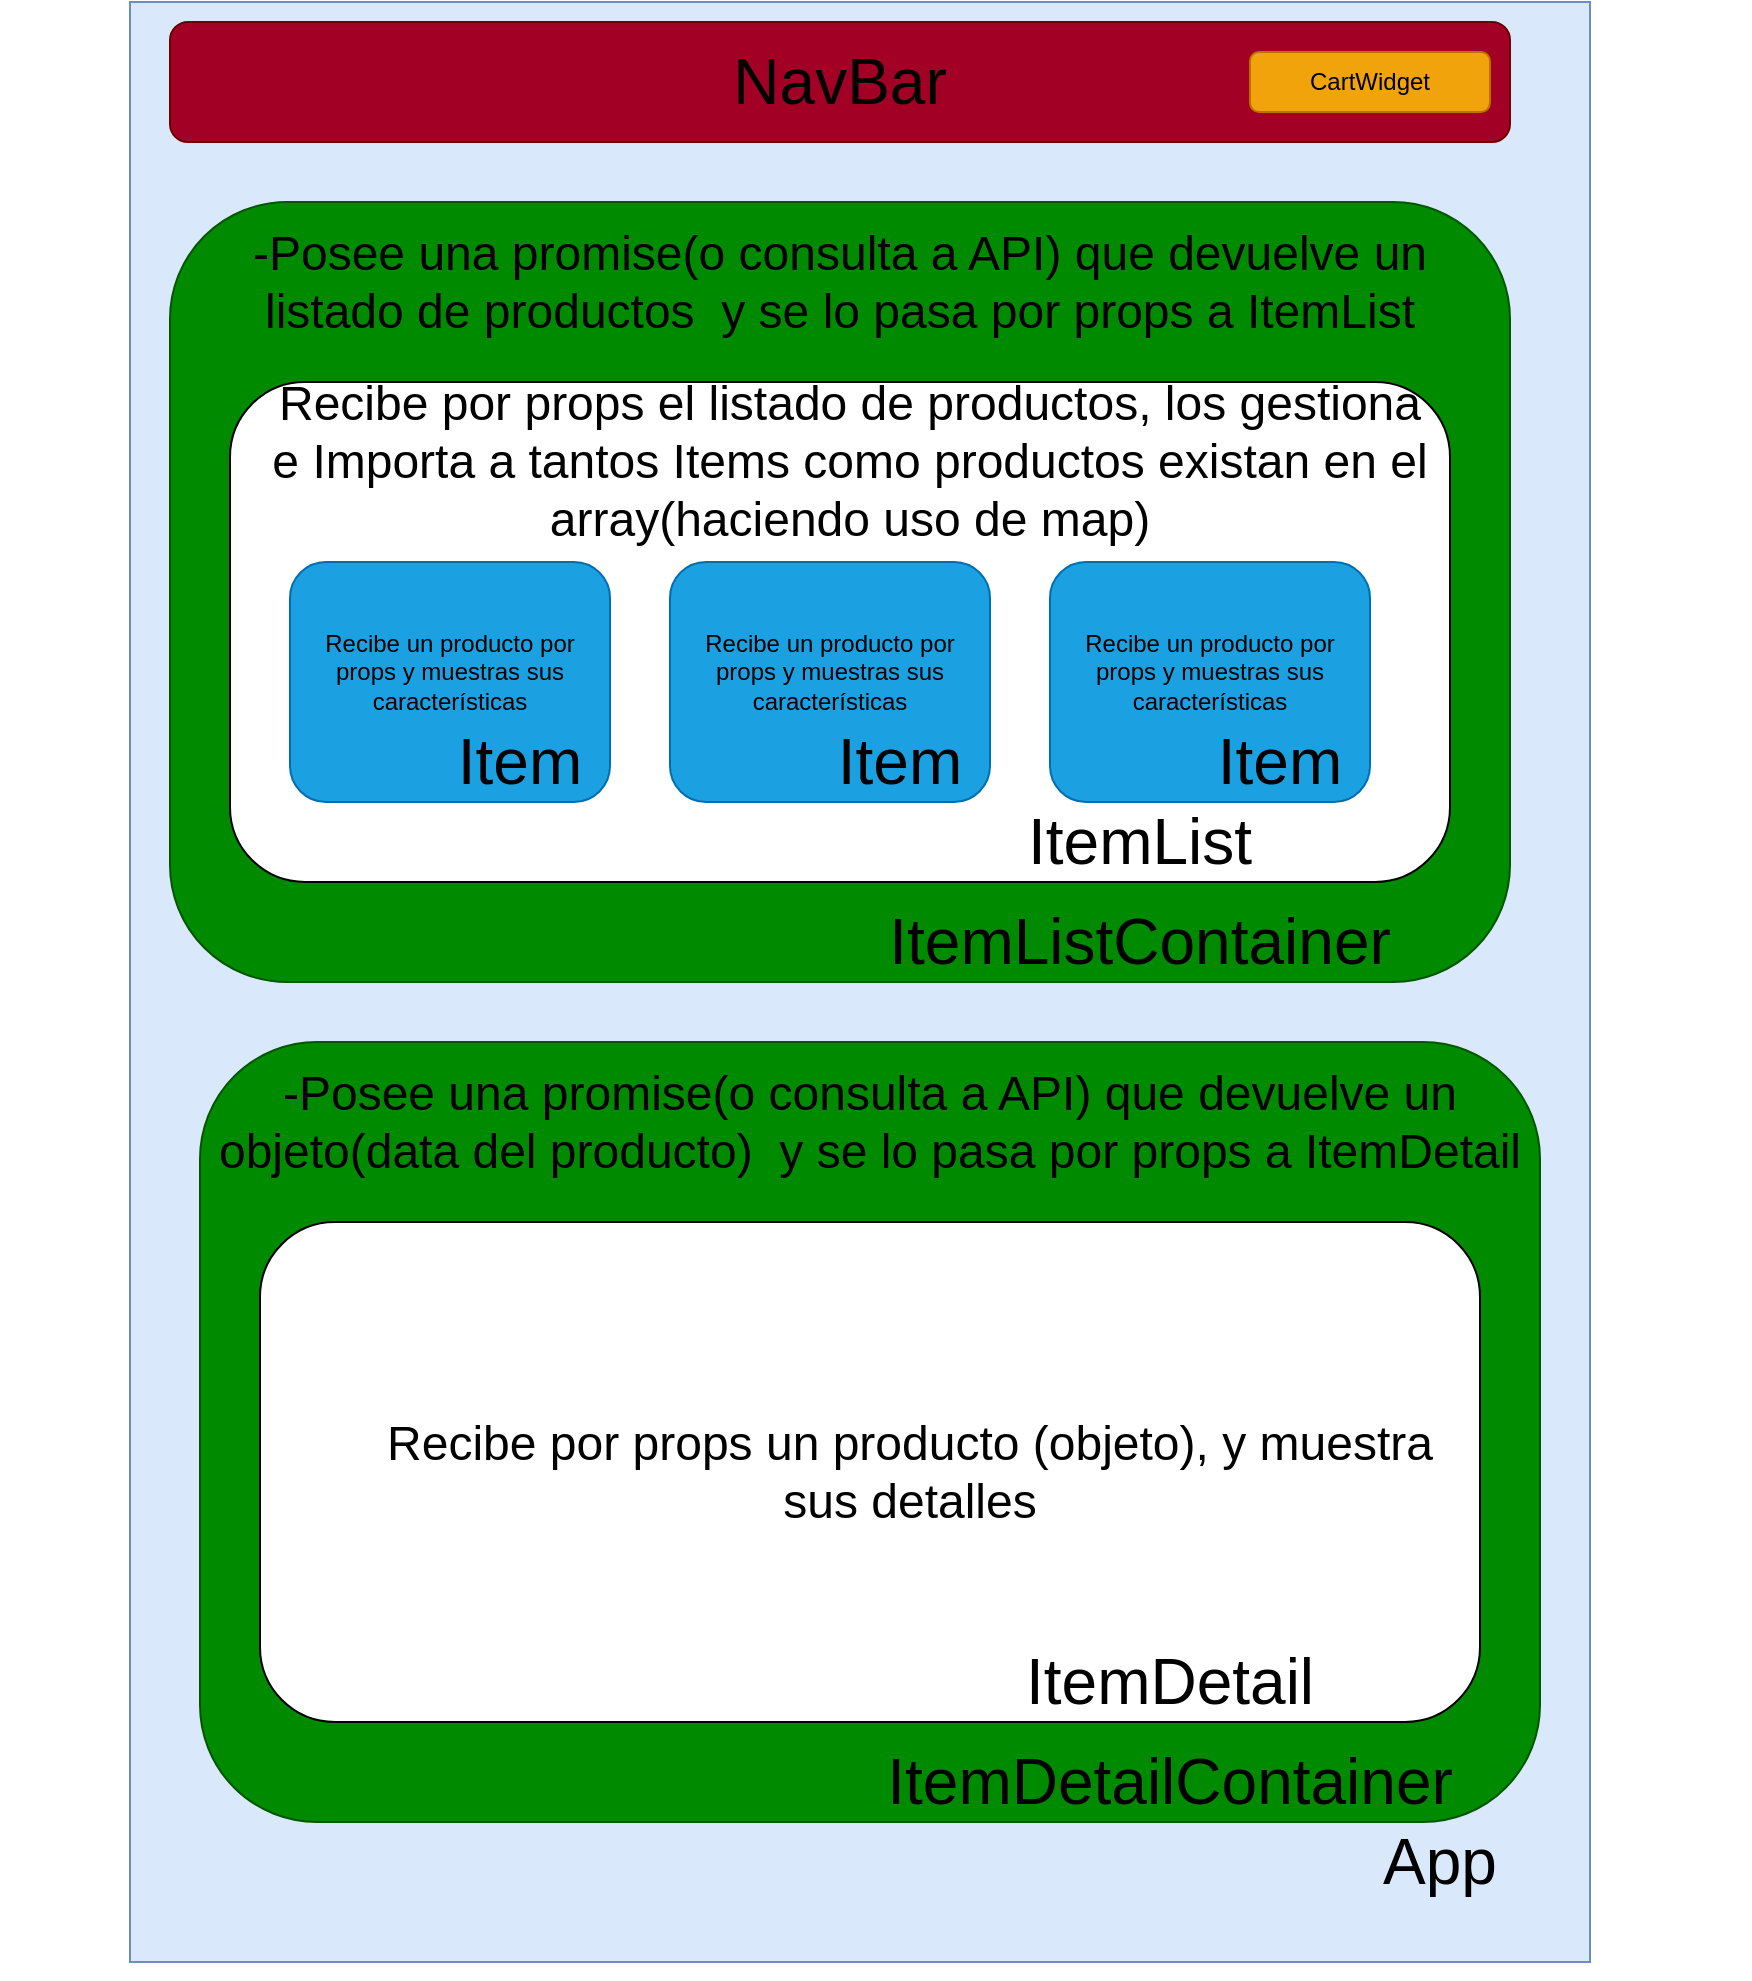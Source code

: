 <mxfile>
    <diagram id="p3tyoOGs-MQi837BSl3-" name="Page-1">
        <mxGraphModel dx="901" dy="396" grid="1" gridSize="10" guides="1" tooltips="1" connect="1" arrows="1" fold="1" page="1" pageScale="1" pageWidth="827" pageHeight="1169" math="0" shadow="0">
            <root>
                <mxCell id="0"/>
                <mxCell id="1" parent="0"/>
                <mxCell id="O45aj7qNq0xtLoh7h64D-1" value="" style="rounded=0;whiteSpace=wrap;html=1;fillColor=#dae8fc;strokeColor=#6c8ebf;fontFamily=Helvetica;" parent="1" vertex="1">
                    <mxGeometry x="70" y="40" width="730" height="980" as="geometry"/>
                </mxCell>
                <mxCell id="O45aj7qNq0xtLoh7h64D-4" value="&lt;font style=&quot;font-size: 32px&quot;&gt;App&lt;/font&gt;" style="text;html=1;strokeColor=none;fillColor=none;align=center;verticalAlign=middle;whiteSpace=wrap;rounded=0;fontFamily=Helvetica;rotation=0;" parent="1" vertex="1">
                    <mxGeometry x="680" y="950" width="90" height="40" as="geometry"/>
                </mxCell>
                <mxCell id="O45aj7qNq0xtLoh7h64D-7" value="" style="rounded=1;whiteSpace=wrap;html=1;fontFamily=Helvetica;fillColor=#a20025;strokeColor=#6F0000;fontColor=#ffffff;" parent="1" vertex="1">
                    <mxGeometry x="90" y="50" width="670" height="60" as="geometry"/>
                </mxCell>
                <mxCell id="O45aj7qNq0xtLoh7h64D-8" value="&lt;span style=&quot;font-size: 32px&quot;&gt;NavBar&lt;/span&gt;" style="text;html=1;strokeColor=none;fillColor=none;align=center;verticalAlign=middle;whiteSpace=wrap;rounded=0;fontFamily=Helvetica;rotation=0;" parent="1" vertex="1">
                    <mxGeometry x="390" y="70" width="70" height="20" as="geometry"/>
                </mxCell>
                <mxCell id="O45aj7qNq0xtLoh7h64D-9" value="CartWidget" style="rounded=1;whiteSpace=wrap;html=1;fontFamily=Helvetica;fillColor=#f0a30a;strokeColor=#BD7000;fontColor=#000000;" parent="1" vertex="1">
                    <mxGeometry x="630" y="65" width="120" height="30" as="geometry"/>
                </mxCell>
                <mxCell id="O45aj7qNq0xtLoh7h64D-10" value="" style="rounded=1;whiteSpace=wrap;html=1;fontFamily=Helvetica;fillColor=#008a00;strokeColor=#005700;fontColor=#ffffff;" parent="1" vertex="1">
                    <mxGeometry x="90" y="140" width="670" height="390" as="geometry"/>
                </mxCell>
                <mxCell id="O45aj7qNq0xtLoh7h64D-11" value="&lt;span style=&quot;font-size: 32px&quot;&gt;ItemListContainer&lt;br&gt;&lt;/span&gt;" style="text;html=1;strokeColor=none;fillColor=none;align=center;verticalAlign=middle;whiteSpace=wrap;rounded=0;fontFamily=Helvetica;rotation=0;" parent="1" vertex="1">
                    <mxGeometry x="540" y="500" width="70" height="20" as="geometry"/>
                </mxCell>
                <mxCell id="O45aj7qNq0xtLoh7h64D-13" value="&lt;font style=&quot;font-size: 24px&quot;&gt;-Posee una promise(o consulta a API) que devuelve un&lt;br&gt;listado de productos&amp;nbsp; y se lo pasa por props a ItemList&lt;br&gt;&lt;/font&gt;" style="text;html=1;strokeColor=none;fillColor=none;align=center;verticalAlign=middle;whiteSpace=wrap;rounded=0;fontFamily=Helvetica;rotation=0;" parent="1" vertex="1">
                    <mxGeometry x="5" y="170" width="840" height="20" as="geometry"/>
                </mxCell>
                <mxCell id="O45aj7qNq0xtLoh7h64D-14" value="" style="rounded=1;whiteSpace=wrap;html=1;fontFamily=Helvetica;" parent="1" vertex="1">
                    <mxGeometry x="120" y="230" width="610" height="250" as="geometry"/>
                </mxCell>
                <mxCell id="O45aj7qNq0xtLoh7h64D-15" value="&lt;span style=&quot;font-size: 32px&quot;&gt;ItemList&lt;br&gt;&lt;/span&gt;" style="text;html=1;strokeColor=none;fillColor=none;align=center;verticalAlign=middle;whiteSpace=wrap;rounded=0;fontFamily=Helvetica;rotation=0;" parent="1" vertex="1">
                    <mxGeometry x="540" y="450" width="70" height="20" as="geometry"/>
                </mxCell>
                <mxCell id="O45aj7qNq0xtLoh7h64D-17" value="&lt;font style=&quot;font-size: 24px&quot;&gt;Recibe por props el listado de productos, los gestiona&lt;br&gt;e Importa a tantos Items como productos existan en el &lt;br&gt;array(haciendo uso de map)&lt;br&gt;&lt;/font&gt;" style="text;html=1;strokeColor=none;fillColor=none;align=center;verticalAlign=middle;whiteSpace=wrap;rounded=0;fontFamily=Helvetica;rotation=0;" parent="1" vertex="1">
                    <mxGeometry x="10" y="260" width="840" height="20" as="geometry"/>
                </mxCell>
                <mxCell id="vAIrCvk0hrgX6M8cHC4I-1" value="" style="group" parent="1" vertex="1" connectable="0">
                    <mxGeometry x="340" y="320" width="160" height="120" as="geometry"/>
                </mxCell>
                <mxCell id="vAIrCvk0hrgX6M8cHC4I-2" value="" style="rounded=1;whiteSpace=wrap;html=1;fontFamily=Helvetica;fillColor=#1ba1e2;strokeColor=#006EAF;fontColor=#ffffff;" parent="vAIrCvk0hrgX6M8cHC4I-1" vertex="1">
                    <mxGeometry width="160" height="120" as="geometry"/>
                </mxCell>
                <mxCell id="vAIrCvk0hrgX6M8cHC4I-3" value="&lt;span style=&quot;font-size: 32px&quot;&gt;Item&lt;br&gt;&lt;/span&gt;" style="text;html=1;strokeColor=none;fillColor=none;align=center;verticalAlign=middle;whiteSpace=wrap;rounded=0;fontFamily=Helvetica;rotation=0;" parent="vAIrCvk0hrgX6M8cHC4I-1" vertex="1">
                    <mxGeometry x="80" y="90" width="70" height="20" as="geometry"/>
                </mxCell>
                <mxCell id="vAIrCvk0hrgX6M8cHC4I-4" value="Recibe un producto por props y muestras sus características" style="text;html=1;strokeColor=none;fillColor=none;align=center;verticalAlign=middle;whiteSpace=wrap;rounded=0;fontFamily=Helvetica;" parent="vAIrCvk0hrgX6M8cHC4I-1" vertex="1">
                    <mxGeometry y="20" width="160" height="70" as="geometry"/>
                </mxCell>
                <mxCell id="vAIrCvk0hrgX6M8cHC4I-5" value="" style="group" parent="1" vertex="1" connectable="0">
                    <mxGeometry x="150" y="320" width="160" height="120" as="geometry"/>
                </mxCell>
                <mxCell id="vAIrCvk0hrgX6M8cHC4I-6" value="" style="rounded=1;whiteSpace=wrap;html=1;fontFamily=Helvetica;fillColor=#1ba1e2;strokeColor=#006EAF;fontColor=#ffffff;" parent="vAIrCvk0hrgX6M8cHC4I-5" vertex="1">
                    <mxGeometry width="160" height="120" as="geometry"/>
                </mxCell>
                <mxCell id="vAIrCvk0hrgX6M8cHC4I-7" value="&lt;span style=&quot;font-size: 32px&quot;&gt;Item&lt;br&gt;&lt;/span&gt;" style="text;html=1;strokeColor=none;fillColor=none;align=center;verticalAlign=middle;whiteSpace=wrap;rounded=0;fontFamily=Helvetica;rotation=0;" parent="vAIrCvk0hrgX6M8cHC4I-5" vertex="1">
                    <mxGeometry x="80" y="90" width="70" height="20" as="geometry"/>
                </mxCell>
                <mxCell id="vAIrCvk0hrgX6M8cHC4I-8" value="Recibe un producto por props y muestras sus características" style="text;html=1;strokeColor=none;fillColor=none;align=center;verticalAlign=middle;whiteSpace=wrap;rounded=0;fontFamily=Helvetica;" parent="vAIrCvk0hrgX6M8cHC4I-5" vertex="1">
                    <mxGeometry y="20" width="160" height="70" as="geometry"/>
                </mxCell>
                <mxCell id="vAIrCvk0hrgX6M8cHC4I-9" value="" style="group" parent="1" vertex="1" connectable="0">
                    <mxGeometry x="530" y="320" width="160" height="120" as="geometry"/>
                </mxCell>
                <mxCell id="vAIrCvk0hrgX6M8cHC4I-10" value="" style="rounded=1;whiteSpace=wrap;html=1;fontFamily=Helvetica;fillColor=#1ba1e2;strokeColor=#006EAF;fontColor=#ffffff;" parent="vAIrCvk0hrgX6M8cHC4I-9" vertex="1">
                    <mxGeometry width="160" height="120" as="geometry"/>
                </mxCell>
                <mxCell id="vAIrCvk0hrgX6M8cHC4I-11" value="&lt;span style=&quot;font-size: 32px&quot;&gt;Item&lt;br&gt;&lt;/span&gt;" style="text;html=1;strokeColor=none;fillColor=none;align=center;verticalAlign=middle;whiteSpace=wrap;rounded=0;fontFamily=Helvetica;rotation=0;" parent="vAIrCvk0hrgX6M8cHC4I-9" vertex="1">
                    <mxGeometry x="80" y="90" width="70" height="20" as="geometry"/>
                </mxCell>
                <mxCell id="vAIrCvk0hrgX6M8cHC4I-12" value="Recibe un producto por props y muestras sus características" style="text;html=1;strokeColor=none;fillColor=none;align=center;verticalAlign=middle;whiteSpace=wrap;rounded=0;fontFamily=Helvetica;" parent="vAIrCvk0hrgX6M8cHC4I-9" vertex="1">
                    <mxGeometry y="20" width="160" height="70" as="geometry"/>
                </mxCell>
                <mxCell id="XGH4oo1_CMkHBhXzJdva-1" value="" style="rounded=1;whiteSpace=wrap;html=1;fontFamily=Helvetica;fillColor=#008a00;strokeColor=#005700;fontColor=#ffffff;" parent="1" vertex="1">
                    <mxGeometry x="105" y="560" width="670" height="390" as="geometry"/>
                </mxCell>
                <mxCell id="XGH4oo1_CMkHBhXzJdva-2" value="&lt;span style=&quot;font-size: 32px&quot;&gt;ItemDetailContainer&lt;br&gt;&lt;/span&gt;" style="text;html=1;strokeColor=none;fillColor=none;align=center;verticalAlign=middle;whiteSpace=wrap;rounded=0;fontFamily=Helvetica;rotation=0;" parent="1" vertex="1">
                    <mxGeometry x="555" y="920" width="70" height="20" as="geometry"/>
                </mxCell>
                <mxCell id="XGH4oo1_CMkHBhXzJdva-3" value="&lt;font style=&quot;font-size: 24px&quot;&gt;-Posee una promise(o consulta a API) que devuelve un&lt;br&gt;objeto(data del producto)&amp;nbsp; y se lo pasa por props a ItemDetail&lt;br&gt;&lt;/font&gt;" style="text;html=1;strokeColor=none;fillColor=none;align=center;verticalAlign=middle;whiteSpace=wrap;rounded=0;fontFamily=Helvetica;rotation=0;" parent="1" vertex="1">
                    <mxGeometry x="20" y="590" width="840" height="20" as="geometry"/>
                </mxCell>
                <mxCell id="XGH4oo1_CMkHBhXzJdva-4" value="" style="rounded=1;whiteSpace=wrap;html=1;fontFamily=Helvetica;" parent="1" vertex="1">
                    <mxGeometry x="135" y="650" width="610" height="250" as="geometry"/>
                </mxCell>
                <mxCell id="XGH4oo1_CMkHBhXzJdva-5" value="&lt;span style=&quot;font-size: 32px&quot;&gt;ItemDetail&lt;br&gt;&lt;/span&gt;" style="text;html=1;strokeColor=none;fillColor=none;align=center;verticalAlign=middle;whiteSpace=wrap;rounded=0;fontFamily=Helvetica;rotation=0;" parent="1" vertex="1">
                    <mxGeometry x="555" y="870" width="70" height="20" as="geometry"/>
                </mxCell>
                <mxCell id="XGH4oo1_CMkHBhXzJdva-6" value="&lt;font style=&quot;font-size: 24px&quot;&gt;Recibe por props un producto (objeto), y muestra &lt;br&gt;sus detalles&lt;br&gt;&lt;/font&gt;" style="text;html=1;strokeColor=none;fillColor=none;align=center;verticalAlign=middle;whiteSpace=wrap;rounded=0;fontFamily=Helvetica;rotation=0;" parent="1" vertex="1">
                    <mxGeometry x="40" y="765" width="840" height="20" as="geometry"/>
                </mxCell>
                <mxCell id="XGH4oo1_CMkHBhXzJdva-19" style="edgeStyle=orthogonalEdgeStyle;rounded=0;orthogonalLoop=1;jettySize=auto;html=1;exitX=0.5;exitY=1;exitDx=0;exitDy=0;" parent="1" source="O45aj7qNq0xtLoh7h64D-1" target="O45aj7qNq0xtLoh7h64D-1" edge="1">
                    <mxGeometry relative="1" as="geometry"/>
                </mxCell>
            </root>
        </mxGraphModel>
    </diagram>
</mxfile>